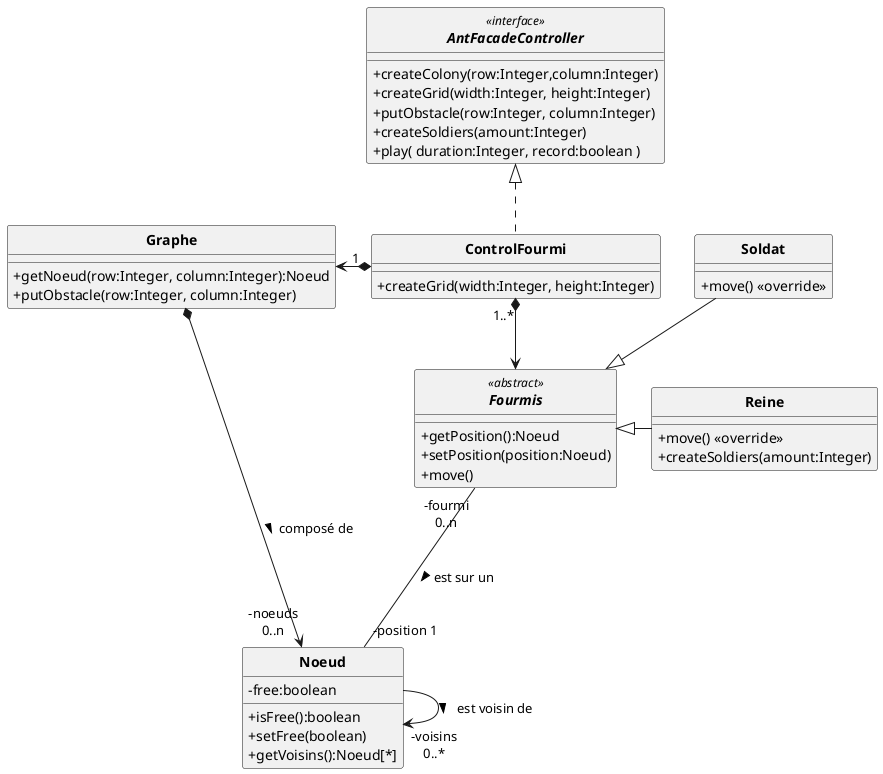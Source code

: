 @startuml
'https://plantuml.com/sequence-diagram
allow_mixing
skinparam style strictuml
skinparam classAttributeIconSize 0
skinparam circledCharacterRadius 0
skinparam circledCharacterFontSize 0
skinparam classFontStyle Bold
'autonumber

'Controleur
interface AntFacadeController <<interface>> {
    '+setParameters( evaporationParam:Integer, foodParam:Integer, pheromoneParam:Integer )
    +createColony(row:Integer,column:Integer)
    +createGrid(width:Integer, height:Integer)
    +putObstacle(row:Integer, column:Integer)
    '+putFood( row:Integer, column:Integer, quantity:Integer);
    '+createWorkers( amount:Integer )
    +createSoldiers(amount:Integer)
    '+setAntFile(antLogFile:String);
    +play( duration:Integer, record:boolean )
}

class Noeud {
    -free:boolean
    +isFree():boolean
    +setFree(boolean)
    +getVoisins():Noeud[*]
}

abstract Fourmis <<abstract>> {
    +getPosition():Noeud
    +setPosition(position:Noeud)
    +move()
}
class Reine{
    +move() <<override>>
    +createSoldiers(amount:Integer)

}
class Soldat{
    +move() <<override>>
}


'class Graphe implements AntFacadeController{
class ControlFourmi implements AntFacadeController{
    +createGrid(width:Integer, height:Integer)
}

class ControlFourmi{
}

class Graphe{
 +getNoeud(row:Integer, column:Integer):Noeud
 +putObstacle(row:Integer, column:Integer)
}


Soldat --|> Fourmis
Reine -l-|> Fourmis

ControlFourmi "1 " *-l-> Graphe
ControlFourmi "1..*" *--> Fourmis

Graphe *-r-> "-noeuds\n0..n" Noeud : composé de >
Fourmis "-fourmi\n0..n" --- "-position 1" Noeud  : est sur un >
Noeud -> "-voisins\n0..*"  Noeud  : est voisin de >

@enduml